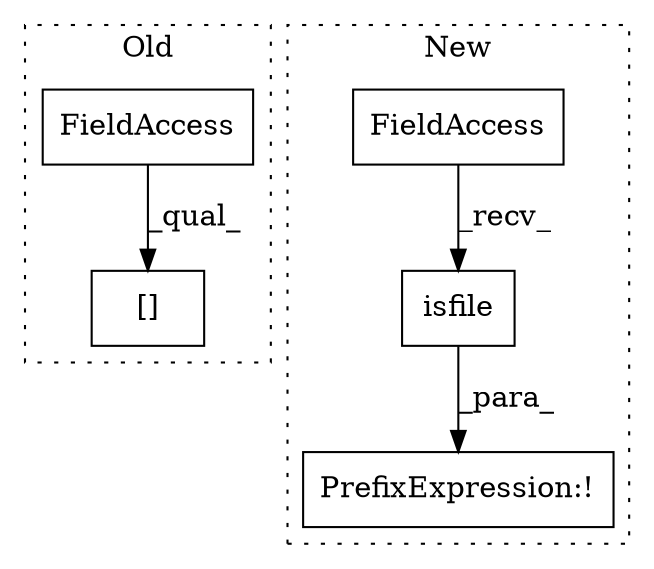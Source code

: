 digraph G {
subgraph cluster0 {
1 [label="[]" a="2" s="1980,2003" l="5,1" shape="box"];
5 [label="FieldAccess" a="22" s="1980" l="4" shape="box"];
label = "Old";
style="dotted";
}
subgraph cluster1 {
2 [label="isfile" a="32" s="2009,2020" l="7,1" shape="box"];
3 [label="FieldAccess" a="22" s="2001" l="7" shape="box"];
4 [label="PrefixExpression:!" a="38" s="2000" l="1" shape="box"];
label = "New";
style="dotted";
}
2 -> 4 [label="_para_"];
3 -> 2 [label="_recv_"];
5 -> 1 [label="_qual_"];
}
